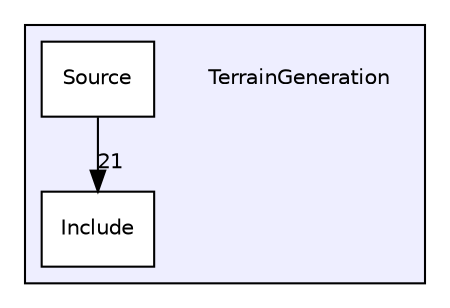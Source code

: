 digraph "C:/Users/ahmed/MyProjects/LIFPROJET-TerrainGeneration/TerrainGeneration" {
  compound=true
  node [ fontsize="10", fontname="Helvetica"];
  edge [ labelfontsize="10", labelfontname="Helvetica"];
  subgraph clusterdir_9c475464b6ce8d9ec661508e8d532911 {
    graph [ bgcolor="#eeeeff", pencolor="black", label="" URL="dir_9c475464b6ce8d9ec661508e8d532911.html"];
    dir_9c475464b6ce8d9ec661508e8d532911 [shape=plaintext label="TerrainGeneration"];
  dir_f4fef63e2c48af783137bbfdd3dd42f1 [shape=box label="Include" fillcolor="white" style="filled" URL="dir_f4fef63e2c48af783137bbfdd3dd42f1.html"];
  dir_21da54abf860da234612f1c1fc9855ae [shape=box label="Source" fillcolor="white" style="filled" URL="dir_21da54abf860da234612f1c1fc9855ae.html"];
  }
  dir_21da54abf860da234612f1c1fc9855ae->dir_f4fef63e2c48af783137bbfdd3dd42f1 [headlabel="21", labeldistance=1.5 headhref="dir_000002_000001.html"];
}
